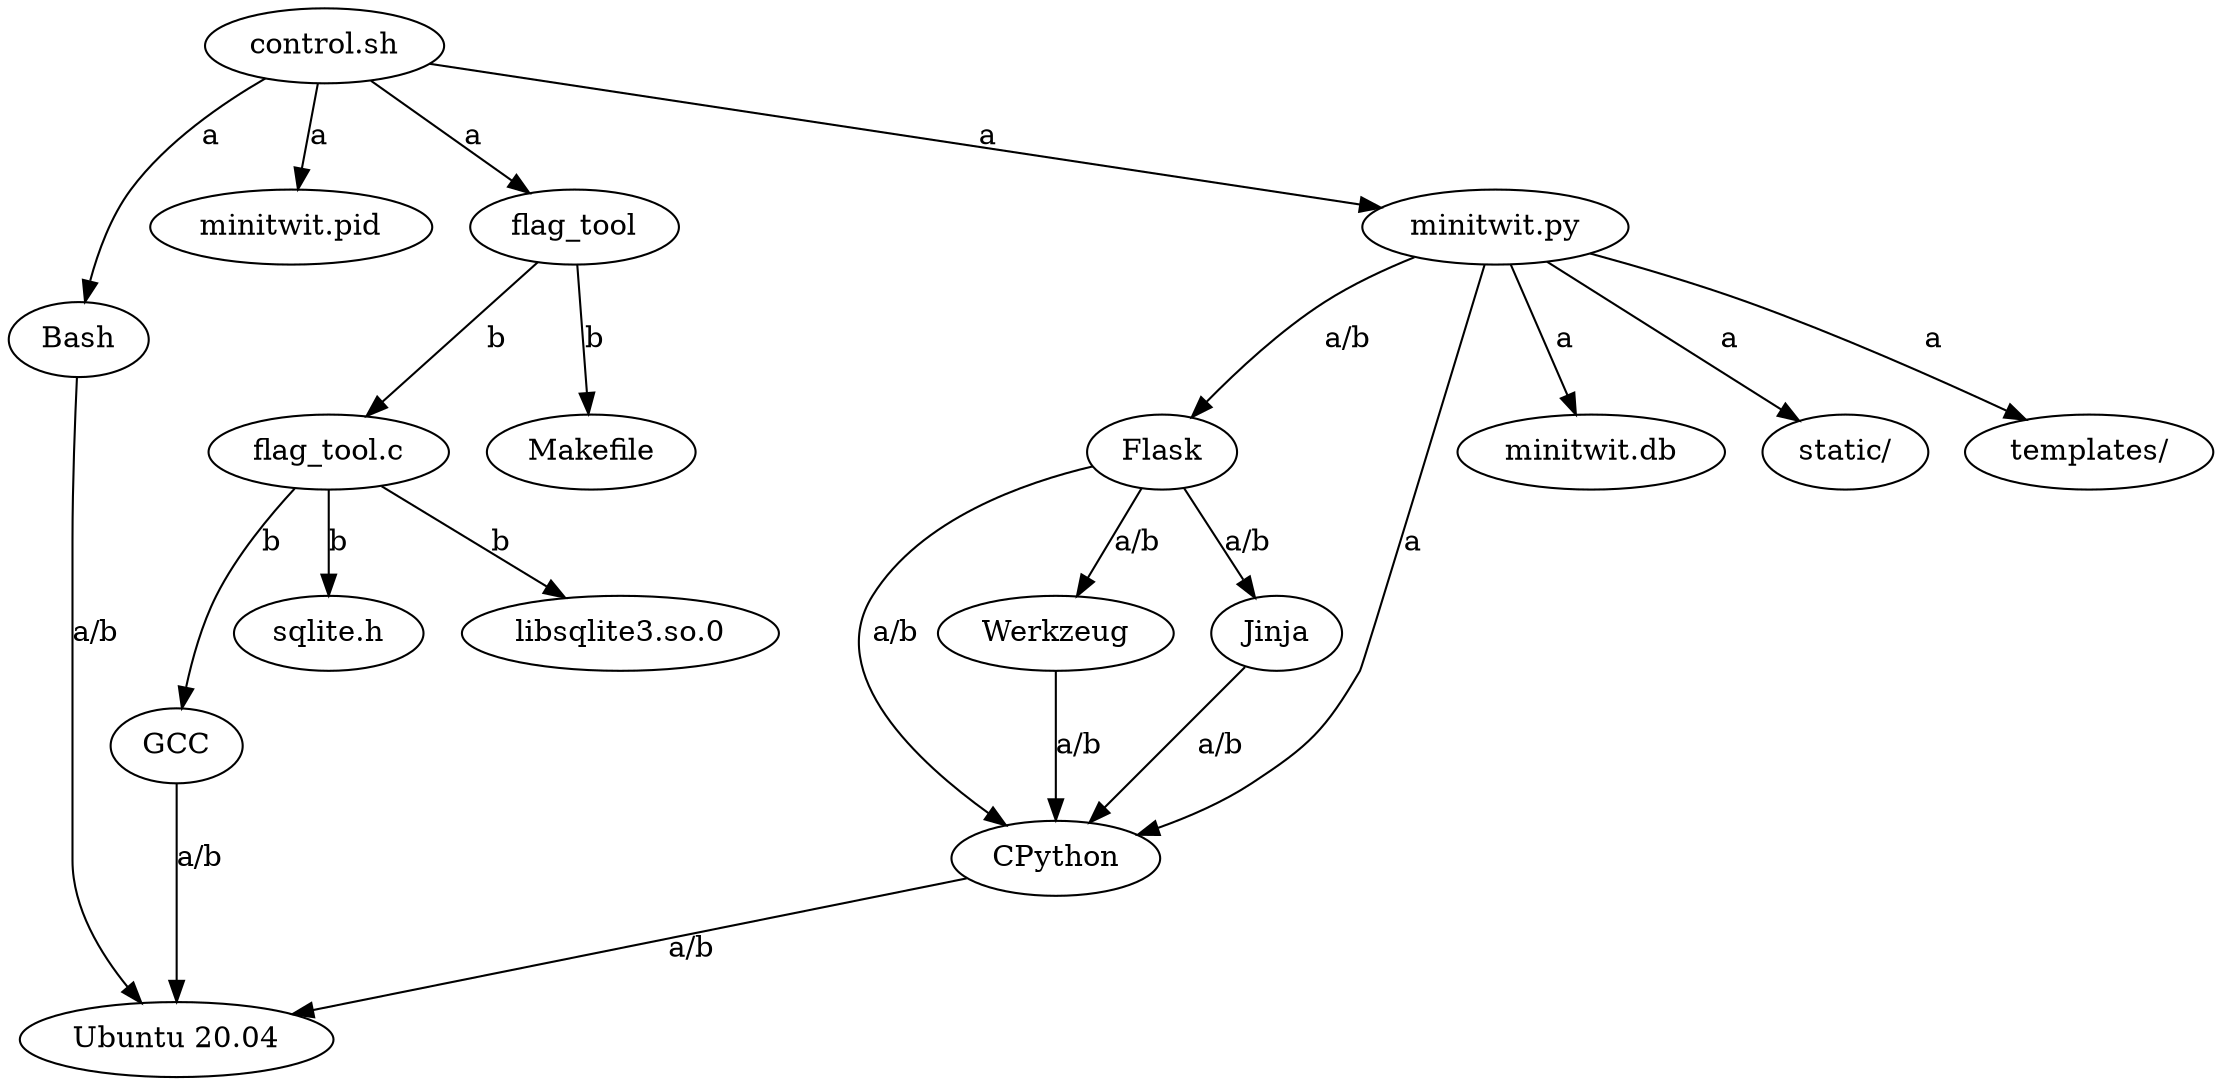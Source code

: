 digraph G {
    "control.sh" -> "Bash" [ label="a" ];
    "control.sh" -> "minitwit.pid" [ label="a" ];
    "control.sh" -> "flag_tool" [ label="a" ];
    "control.sh" -> "minitwit.py" [ label="a" ];
    "Bash" -> "Ubuntu 20.04" [ label="a/b" ];

    "flag_tool" -> "flag_tool.c" [ label="b" ];
    "flag_tool" -> "Makefile" [ label="b" ];

    "minitwit.py" -> "Flask" [ label="a/b" ];
    "minitwit.py" -> "CPython" [ label="a" ];
    "minitwit.py" -> "minitwit.db" [ label="a" ];
    "minitwit.py" -> "static/" [ label="a" ];
    "minitwit.py" -> "templates/" [ label="a" ];
    "Flask" -> "CPython" [ label="a/b" ];
    "Flask" -> "Werkzeug" [ label="a/b" ];
    "Flask" -> "Jinja" [ label="a/b" ];
    "Werkzeug" -> "CPython" [ label="a/b" ];
    "Jinja" -> "CPython" [ label="a/b" ];
    "CPython" -> "Ubuntu 20.04" [ label="a/b" ];

    "flag_tool.c" -> "GCC" [ label="b" ];
    "flag_tool.c" -> "sqlite.h" [ label="b" ];
    "flag_tool.c" -> "libsqlite3.so.0" [ label="b" ];
    "GCC" -> "Ubuntu 20.04" [ label="a/b" ];
}
